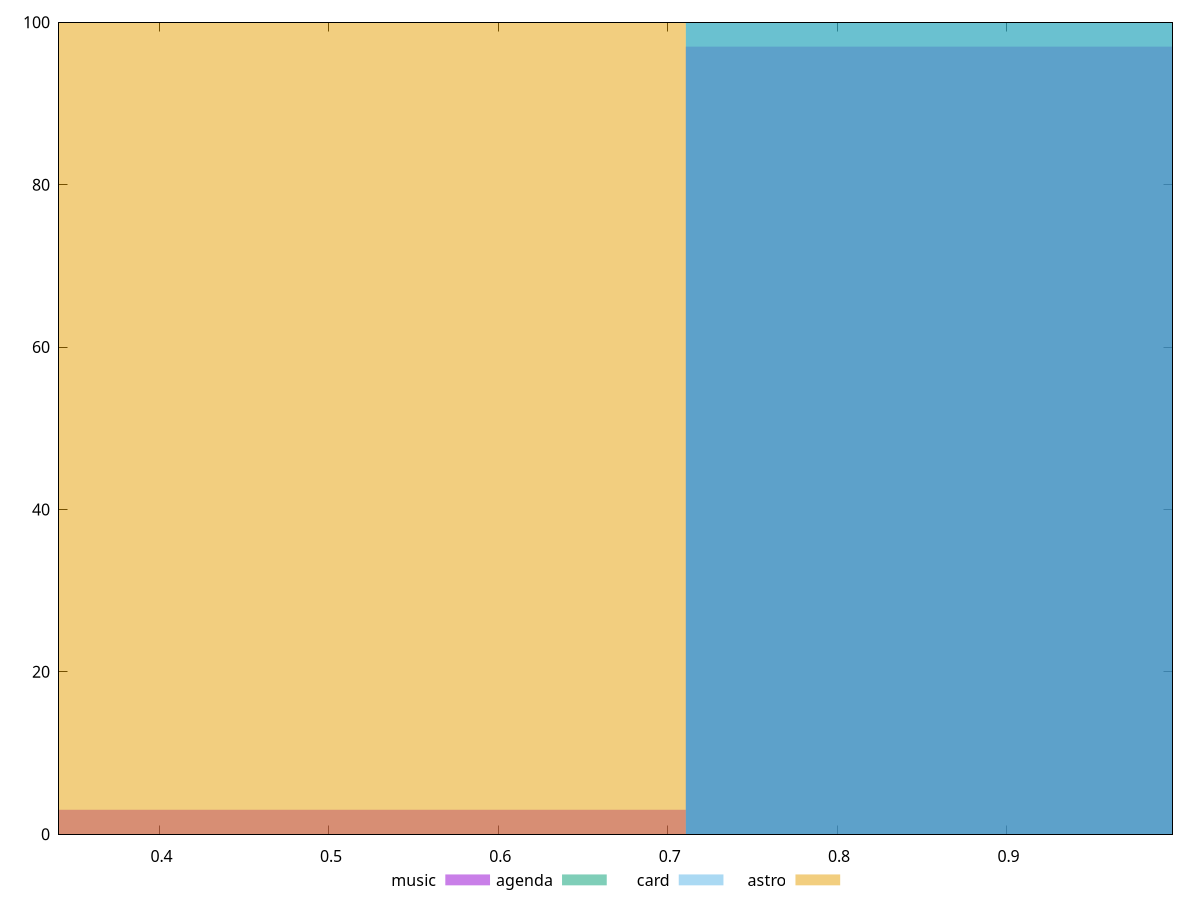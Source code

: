 reset

$music <<EOF
0.4737906337111693 3
0.9475812674223386 97
EOF

$agenda <<EOF
0.9475812674223386 100
EOF

$card <<EOF
0.9475812674223386 100
EOF

$astro <<EOF
0.4737906337111693 100
EOF

set key outside below
set boxwidth 0.4737906337111693
set xrange [0.34064048560138477:0.9980231261711547]
set yrange [0:100]
set trange [0:100]
set style fill transparent solid 0.5 noborder
set terminal svg size 640, 520 enhanced background rgb 'white'
set output "reports/report_00032_2021-02-25T10-28-15.087Z/meta/pScore/comparison/histogram/all_raw.svg"

plot $music title "music" with boxes, \
     $agenda title "agenda" with boxes, \
     $card title "card" with boxes, \
     $astro title "astro" with boxes

reset
